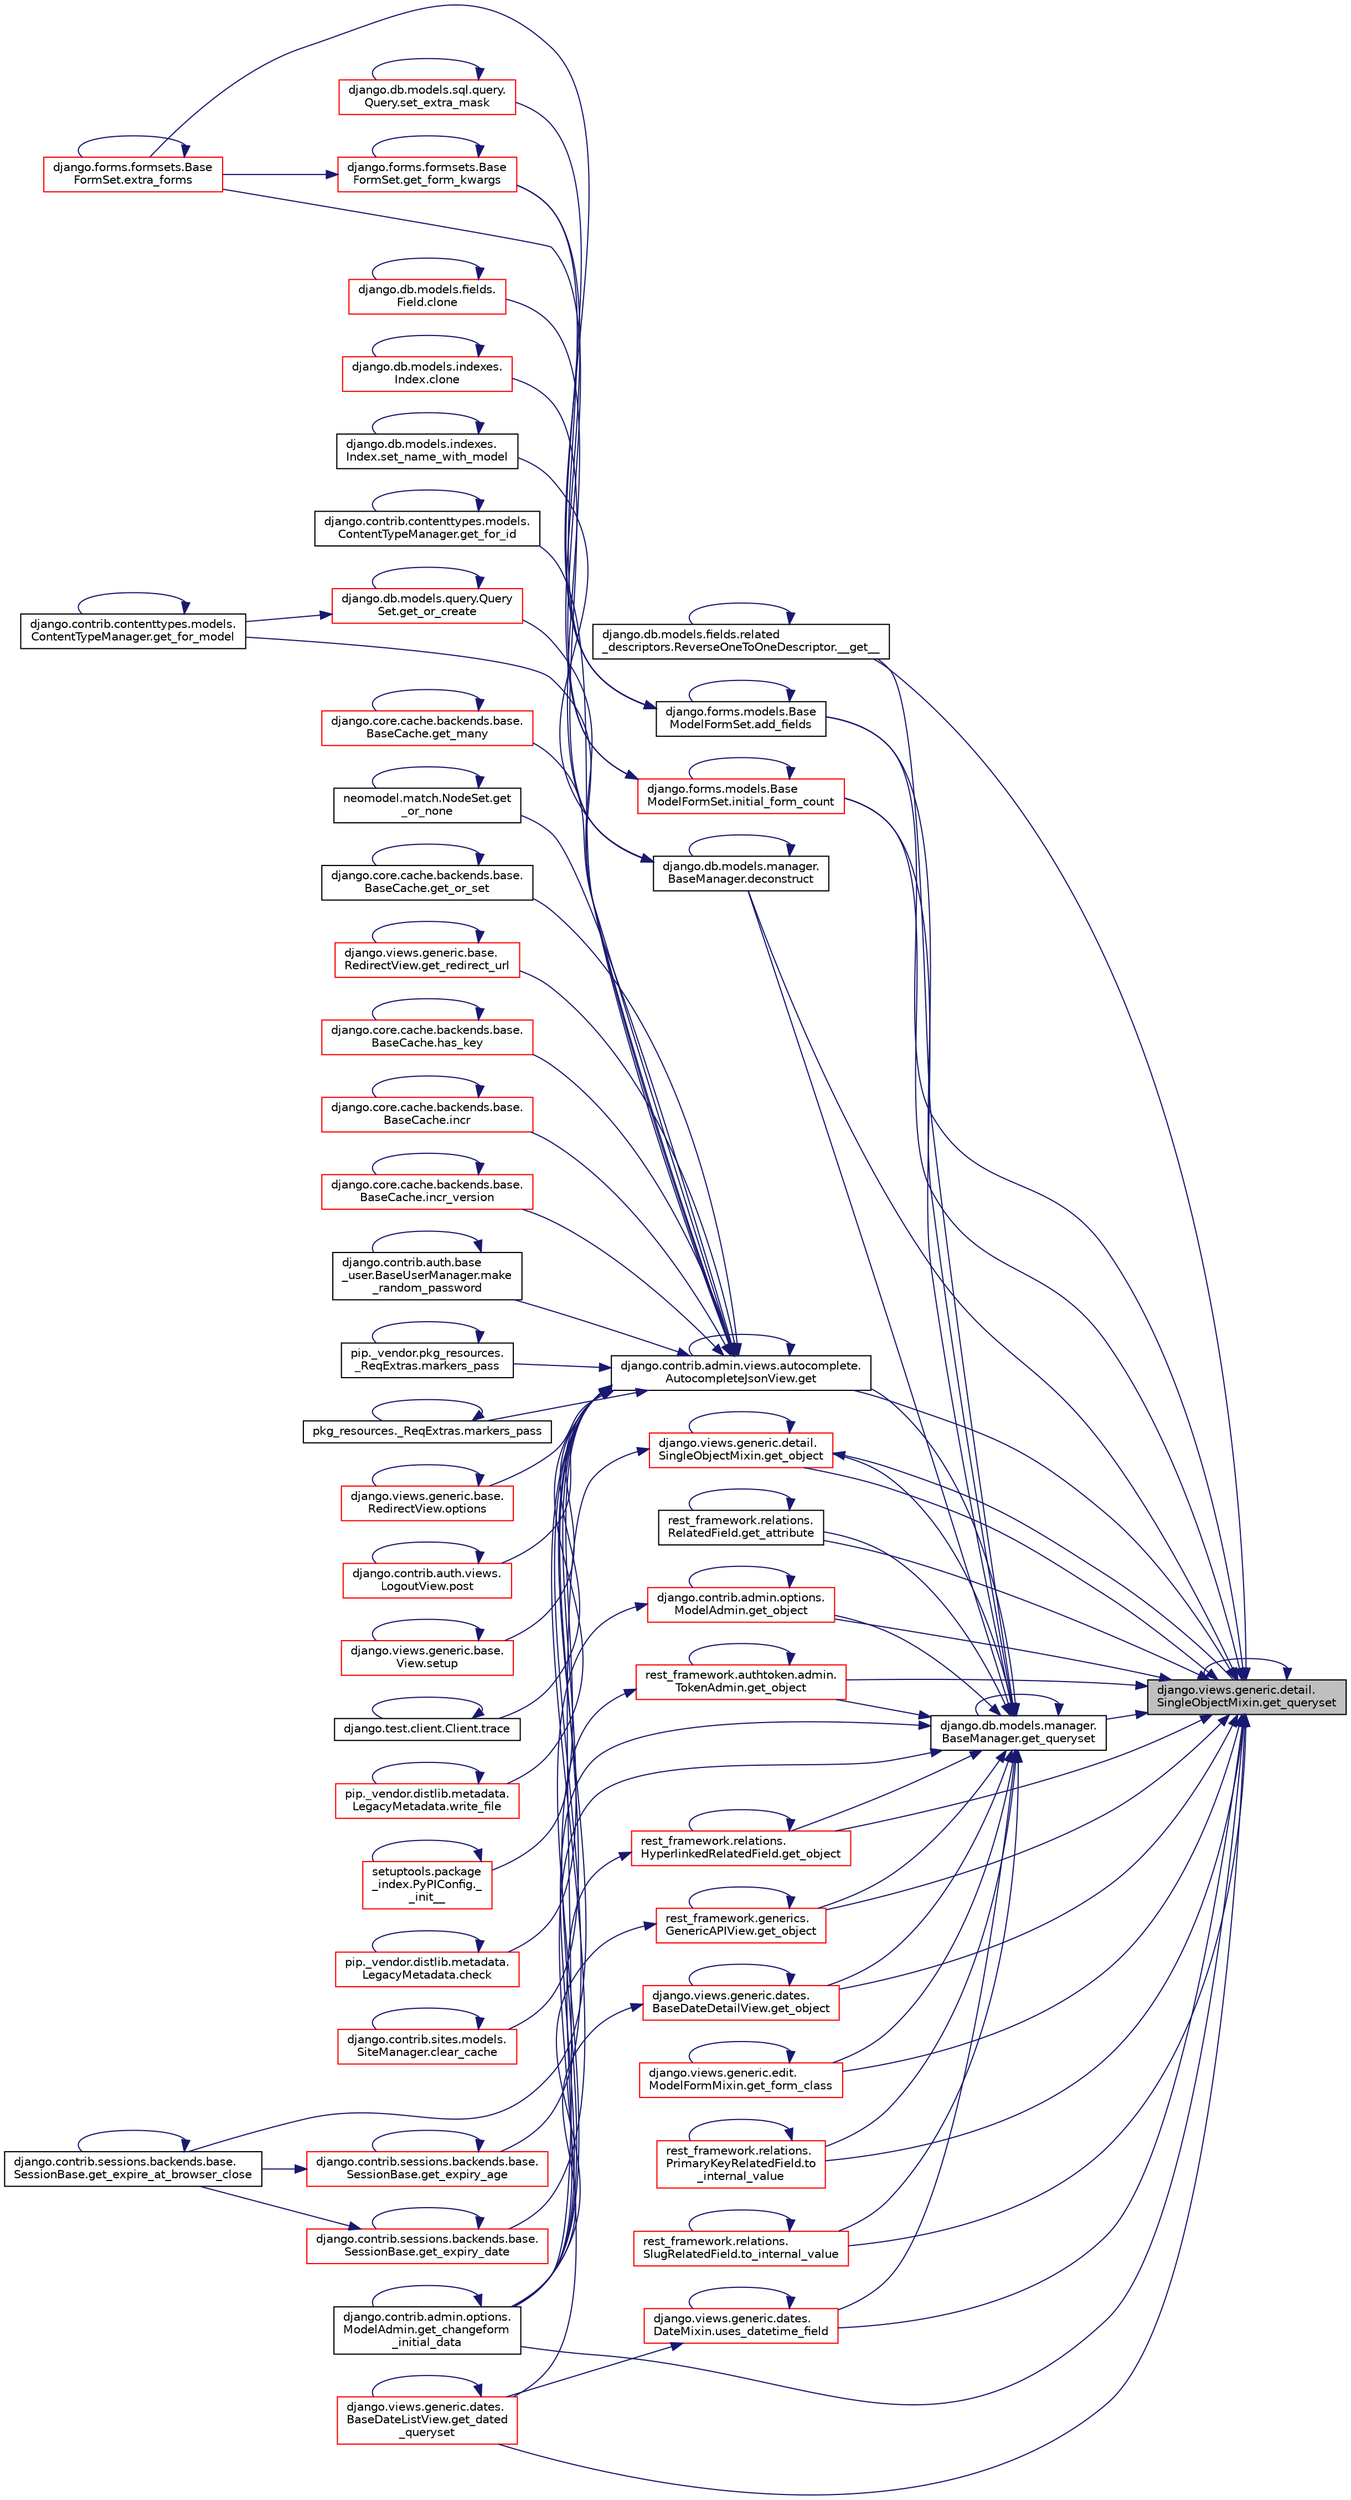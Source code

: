 digraph "django.views.generic.detail.SingleObjectMixin.get_queryset"
{
 // LATEX_PDF_SIZE
  edge [fontname="Helvetica",fontsize="10",labelfontname="Helvetica",labelfontsize="10"];
  node [fontname="Helvetica",fontsize="10",shape=record];
  rankdir="RL";
  Node1 [label="django.views.generic.detail.\lSingleObjectMixin.get_queryset",height=0.2,width=0.4,color="black", fillcolor="grey75", style="filled", fontcolor="black",tooltip=" "];
  Node1 -> Node2 [dir="back",color="midnightblue",fontsize="10",style="solid",fontname="Helvetica"];
  Node2 [label="django.db.models.fields.related\l_descriptors.ReverseOneToOneDescriptor.__get__",height=0.2,width=0.4,color="black", fillcolor="white", style="filled",URL="$da/d7c/classdjango_1_1db_1_1models_1_1fields_1_1related__descriptors_1_1_reverse_one_to_one_descriptor.html#a8a2af43b925a416a4c17dae462134905",tooltip=" "];
  Node2 -> Node2 [dir="back",color="midnightblue",fontsize="10",style="solid",fontname="Helvetica"];
  Node1 -> Node3 [dir="back",color="midnightblue",fontsize="10",style="solid",fontname="Helvetica"];
  Node3 [label="django.forms.models.Base\lModelFormSet.add_fields",height=0.2,width=0.4,color="black", fillcolor="white", style="filled",URL="$d5/d31/classdjango_1_1forms_1_1models_1_1_base_model_form_set.html#a7ba87ca8389c133b3c62c02ec6183b2c",tooltip=" "];
  Node3 -> Node3 [dir="back",color="midnightblue",fontsize="10",style="solid",fontname="Helvetica"];
  Node3 -> Node4 [dir="back",color="midnightblue",fontsize="10",style="solid",fontname="Helvetica"];
  Node4 [label="django.forms.formsets.Base\lFormSet.extra_forms",height=0.2,width=0.4,color="red", fillcolor="white", style="filled",URL="$d5/d7f/classdjango_1_1forms_1_1formsets_1_1_base_form_set.html#a9487b6c0ea825975b119b5a0e989d0a3",tooltip=" "];
  Node4 -> Node4 [dir="back",color="midnightblue",fontsize="10",style="solid",fontname="Helvetica"];
  Node3 -> Node433 [dir="back",color="midnightblue",fontsize="10",style="solid",fontname="Helvetica"];
  Node433 [label="django.forms.formsets.Base\lFormSet.get_form_kwargs",height=0.2,width=0.4,color="red", fillcolor="white", style="filled",URL="$d5/d7f/classdjango_1_1forms_1_1formsets_1_1_base_form_set.html#a88de5b295c9504269cae259b3bcefc93",tooltip=" "];
  Node433 -> Node4 [dir="back",color="midnightblue",fontsize="10",style="solid",fontname="Helvetica"];
  Node433 -> Node433 [dir="back",color="midnightblue",fontsize="10",style="solid",fontname="Helvetica"];
  Node3 -> Node434 [dir="back",color="midnightblue",fontsize="10",style="solid",fontname="Helvetica"];
  Node434 [label="django.db.models.sql.query.\lQuery.set_extra_mask",height=0.2,width=0.4,color="red", fillcolor="white", style="filled",URL="$d6/d30/classdjango_1_1db_1_1models_1_1sql_1_1query_1_1_query.html#a879119a7e742acde6e677c19e4d1bf37",tooltip=" "];
  Node434 -> Node434 [dir="back",color="midnightblue",fontsize="10",style="solid",fontname="Helvetica"];
  Node1 -> Node420 [dir="back",color="midnightblue",fontsize="10",style="solid",fontname="Helvetica"];
  Node420 [label="django.db.models.manager.\lBaseManager.deconstruct",height=0.2,width=0.4,color="black", fillcolor="white", style="filled",URL="$d1/d1c/classdjango_1_1db_1_1models_1_1manager_1_1_base_manager.html#a2b25db58a8fa22f7d633f60e83bca00e",tooltip=" "];
  Node420 -> Node326 [dir="back",color="midnightblue",fontsize="10",style="solid",fontname="Helvetica"];
  Node326 [label="django.db.models.fields.\lField.clone",height=0.2,width=0.4,color="red", fillcolor="white", style="filled",URL="$db/d75/classdjango_1_1db_1_1models_1_1fields_1_1_field.html#ae8df23501cdf746b169871b4c3b8fd68",tooltip=" "];
  Node326 -> Node326 [dir="back",color="midnightblue",fontsize="10",style="solid",fontname="Helvetica"];
  Node420 -> Node328 [dir="back",color="midnightblue",fontsize="10",style="solid",fontname="Helvetica"];
  Node328 [label="django.db.models.indexes.\lIndex.clone",height=0.2,width=0.4,color="red", fillcolor="white", style="filled",URL="$d9/de5/classdjango_1_1db_1_1models_1_1indexes_1_1_index.html#a4a72c5cec1fcccfa88858c5605fb6a3d",tooltip=" "];
  Node328 -> Node328 [dir="back",color="midnightblue",fontsize="10",style="solid",fontname="Helvetica"];
  Node420 -> Node420 [dir="back",color="midnightblue",fontsize="10",style="solid",fontname="Helvetica"];
  Node420 -> Node70 [dir="back",color="midnightblue",fontsize="10",style="solid",fontname="Helvetica"];
  Node70 [label="django.db.models.indexes.\lIndex.set_name_with_model",height=0.2,width=0.4,color="black", fillcolor="white", style="filled",URL="$d9/de5/classdjango_1_1db_1_1models_1_1indexes_1_1_index.html#ad8bab6d1f54debbb6b41a1f78fede196",tooltip=" "];
  Node70 -> Node70 [dir="back",color="midnightblue",fontsize="10",style="solid",fontname="Helvetica"];
  Node1 -> Node215 [dir="back",color="midnightblue",fontsize="10",style="solid",fontname="Helvetica"];
  Node215 [label="django.contrib.admin.views.autocomplete.\lAutocompleteJsonView.get",height=0.2,width=0.4,color="black", fillcolor="white", style="filled",URL="$d5/d24/classdjango_1_1contrib_1_1admin_1_1views_1_1autocomplete_1_1_autocomplete_json_view.html#a332059b5057dd0960d3198ebece79667",tooltip=" "];
  Node215 -> Node216 [dir="back",color="midnightblue",fontsize="10",style="solid",fontname="Helvetica"];
  Node216 [label="setuptools.package\l_index.PyPIConfig._\l_init__",height=0.2,width=0.4,color="red", fillcolor="white", style="filled",URL="$d3/d47/classsetuptools_1_1package__index_1_1_py_p_i_config.html#a32593240a32dc851f55b82f1abebbc86",tooltip=" "];
  Node216 -> Node216 [dir="back",color="midnightblue",fontsize="10",style="solid",fontname="Helvetica"];
  Node215 -> Node217 [dir="back",color="midnightblue",fontsize="10",style="solid",fontname="Helvetica"];
  Node217 [label="pip._vendor.distlib.metadata.\lLegacyMetadata.check",height=0.2,width=0.4,color="red", fillcolor="white", style="filled",URL="$d3/dc5/classpip_1_1__vendor_1_1distlib_1_1metadata_1_1_legacy_metadata.html#a28132a5947764193c9e166d3fe8281c9",tooltip=" "];
  Node217 -> Node217 [dir="back",color="midnightblue",fontsize="10",style="solid",fontname="Helvetica"];
  Node215 -> Node221 [dir="back",color="midnightblue",fontsize="10",style="solid",fontname="Helvetica"];
  Node221 [label="django.contrib.sites.models.\lSiteManager.clear_cache",height=0.2,width=0.4,color="red", fillcolor="white", style="filled",URL="$d9/d9e/classdjango_1_1contrib_1_1sites_1_1models_1_1_site_manager.html#add1b963e98668e941563915da7a3c99f",tooltip=" "];
  Node221 -> Node221 [dir="back",color="midnightblue",fontsize="10",style="solid",fontname="Helvetica"];
  Node215 -> Node215 [dir="back",color="midnightblue",fontsize="10",style="solid",fontname="Helvetica"];
  Node215 -> Node301 [dir="back",color="midnightblue",fontsize="10",style="solid",fontname="Helvetica"];
  Node301 [label="django.contrib.sessions.backends.base.\lSessionBase.get_expire_at_browser_close",height=0.2,width=0.4,color="black", fillcolor="white", style="filled",URL="$d1/d6e/classdjango_1_1contrib_1_1sessions_1_1backends_1_1base_1_1_session_base.html#a53cce514e32abb9c710682373753d834",tooltip=" "];
  Node301 -> Node301 [dir="back",color="midnightblue",fontsize="10",style="solid",fontname="Helvetica"];
  Node215 -> Node302 [dir="back",color="midnightblue",fontsize="10",style="solid",fontname="Helvetica"];
  Node302 [label="django.contrib.sessions.backends.base.\lSessionBase.get_expiry_age",height=0.2,width=0.4,color="red", fillcolor="white", style="filled",URL="$d1/d6e/classdjango_1_1contrib_1_1sessions_1_1backends_1_1base_1_1_session_base.html#a95ec4d724ae34aa019240c8463d73f54",tooltip=" "];
  Node302 -> Node301 [dir="back",color="midnightblue",fontsize="10",style="solid",fontname="Helvetica"];
  Node302 -> Node302 [dir="back",color="midnightblue",fontsize="10",style="solid",fontname="Helvetica"];
  Node215 -> Node303 [dir="back",color="midnightblue",fontsize="10",style="solid",fontname="Helvetica"];
  Node303 [label="django.contrib.sessions.backends.base.\lSessionBase.get_expiry_date",height=0.2,width=0.4,color="red", fillcolor="white", style="filled",URL="$d1/d6e/classdjango_1_1contrib_1_1sessions_1_1backends_1_1base_1_1_session_base.html#ad8a87e303d015be27940f941d02ab850",tooltip=" "];
  Node303 -> Node301 [dir="back",color="midnightblue",fontsize="10",style="solid",fontname="Helvetica"];
  Node303 -> Node303 [dir="back",color="midnightblue",fontsize="10",style="solid",fontname="Helvetica"];
  Node215 -> Node305 [dir="back",color="midnightblue",fontsize="10",style="solid",fontname="Helvetica"];
  Node305 [label="django.contrib.contenttypes.models.\lContentTypeManager.get_for_id",height=0.2,width=0.4,color="black", fillcolor="white", style="filled",URL="$d0/dbc/classdjango_1_1contrib_1_1contenttypes_1_1models_1_1_content_type_manager.html#a77e45a678787e583675e13f9a4d05b31",tooltip=" "];
  Node305 -> Node305 [dir="back",color="midnightblue",fontsize="10",style="solid",fontname="Helvetica"];
  Node215 -> Node171 [dir="back",color="midnightblue",fontsize="10",style="solid",fontname="Helvetica"];
  Node171 [label="django.contrib.contenttypes.models.\lContentTypeManager.get_for_model",height=0.2,width=0.4,color="black", fillcolor="white", style="filled",URL="$d0/dbc/classdjango_1_1contrib_1_1contenttypes_1_1models_1_1_content_type_manager.html#a31597c87e55555c8ea39c68d3507ab88",tooltip=" "];
  Node171 -> Node171 [dir="back",color="midnightblue",fontsize="10",style="solid",fontname="Helvetica"];
  Node215 -> Node306 [dir="back",color="midnightblue",fontsize="10",style="solid",fontname="Helvetica"];
  Node306 [label="django.core.cache.backends.base.\lBaseCache.get_many",height=0.2,width=0.4,color="red", fillcolor="white", style="filled",URL="$d0/d87/classdjango_1_1core_1_1cache_1_1backends_1_1base_1_1_base_cache.html#a0e332cc4d03beebd8cacc10376423a72",tooltip=" "];
  Node306 -> Node306 [dir="back",color="midnightblue",fontsize="10",style="solid",fontname="Helvetica"];
  Node215 -> Node170 [dir="back",color="midnightblue",fontsize="10",style="solid",fontname="Helvetica"];
  Node170 [label="django.db.models.query.Query\lSet.get_or_create",height=0.2,width=0.4,color="red", fillcolor="white", style="filled",URL="$dd/d94/classdjango_1_1db_1_1models_1_1query_1_1_query_set.html#a23c2bb1d92b9ee67ce72ac2bb34cfef2",tooltip=" "];
  Node170 -> Node171 [dir="back",color="midnightblue",fontsize="10",style="solid",fontname="Helvetica"];
  Node170 -> Node170 [dir="back",color="midnightblue",fontsize="10",style="solid",fontname="Helvetica"];
  Node215 -> Node308 [dir="back",color="midnightblue",fontsize="10",style="solid",fontname="Helvetica"];
  Node308 [label="neomodel.match.NodeSet.get\l_or_none",height=0.2,width=0.4,color="black", fillcolor="white", style="filled",URL="$d8/de5/classneomodel_1_1match_1_1_node_set.html#acdc7f93ca0afcae84edb855e302b1091",tooltip=" "];
  Node308 -> Node308 [dir="back",color="midnightblue",fontsize="10",style="solid",fontname="Helvetica"];
  Node215 -> Node81 [dir="back",color="midnightblue",fontsize="10",style="solid",fontname="Helvetica"];
  Node81 [label="django.core.cache.backends.base.\lBaseCache.get_or_set",height=0.2,width=0.4,color="black", fillcolor="white", style="filled",URL="$d0/d87/classdjango_1_1core_1_1cache_1_1backends_1_1base_1_1_base_cache.html#ab8fb6d32aa82d027f181414df0f562b3",tooltip=" "];
  Node81 -> Node81 [dir="back",color="midnightblue",fontsize="10",style="solid",fontname="Helvetica"];
  Node215 -> Node309 [dir="back",color="midnightblue",fontsize="10",style="solid",fontname="Helvetica"];
  Node309 [label="django.views.generic.base.\lRedirectView.get_redirect_url",height=0.2,width=0.4,color="red", fillcolor="white", style="filled",URL="$dd/dec/classdjango_1_1views_1_1generic_1_1base_1_1_redirect_view.html#a85ffe8d60d5ef6e330995fdaf6330929",tooltip=" "];
  Node309 -> Node309 [dir="back",color="midnightblue",fontsize="10",style="solid",fontname="Helvetica"];
  Node215 -> Node314 [dir="back",color="midnightblue",fontsize="10",style="solid",fontname="Helvetica"];
  Node314 [label="django.core.cache.backends.base.\lBaseCache.has_key",height=0.2,width=0.4,color="red", fillcolor="white", style="filled",URL="$d0/d87/classdjango_1_1core_1_1cache_1_1backends_1_1base_1_1_base_cache.html#a2b96ade0a2a3859f2cbadc0cb6fd1aeb",tooltip=" "];
  Node314 -> Node314 [dir="back",color="midnightblue",fontsize="10",style="solid",fontname="Helvetica"];
  Node215 -> Node315 [dir="back",color="midnightblue",fontsize="10",style="solid",fontname="Helvetica"];
  Node315 [label="django.core.cache.backends.base.\lBaseCache.incr",height=0.2,width=0.4,color="red", fillcolor="white", style="filled",URL="$d0/d87/classdjango_1_1core_1_1cache_1_1backends_1_1base_1_1_base_cache.html#a4d4a4265fe3c3556c3531ed902380595",tooltip=" "];
  Node315 -> Node315 [dir="back",color="midnightblue",fontsize="10",style="solid",fontname="Helvetica"];
  Node215 -> Node317 [dir="back",color="midnightblue",fontsize="10",style="solid",fontname="Helvetica"];
  Node317 [label="django.core.cache.backends.base.\lBaseCache.incr_version",height=0.2,width=0.4,color="red", fillcolor="white", style="filled",URL="$d0/d87/classdjango_1_1core_1_1cache_1_1backends_1_1base_1_1_base_cache.html#a7a826f8907f55918ab540fa8026aa927",tooltip=" "];
  Node317 -> Node317 [dir="back",color="midnightblue",fontsize="10",style="solid",fontname="Helvetica"];
  Node215 -> Node319 [dir="back",color="midnightblue",fontsize="10",style="solid",fontname="Helvetica"];
  Node319 [label="django.contrib.auth.base\l_user.BaseUserManager.make\l_random_password",height=0.2,width=0.4,color="black", fillcolor="white", style="filled",URL="$df/d26/classdjango_1_1contrib_1_1auth_1_1base__user_1_1_base_user_manager.html#afc9a6db1973fae4566941386188c02a0",tooltip=" "];
  Node319 -> Node319 [dir="back",color="midnightblue",fontsize="10",style="solid",fontname="Helvetica"];
  Node215 -> Node320 [dir="back",color="midnightblue",fontsize="10",style="solid",fontname="Helvetica"];
  Node320 [label="pip._vendor.pkg_resources.\l_ReqExtras.markers_pass",height=0.2,width=0.4,color="black", fillcolor="white", style="filled",URL="$d9/dd5/classpip_1_1__vendor_1_1pkg__resources_1_1___req_extras.html#a1b0256ec9bc9da2aac912b35898fda5f",tooltip=" "];
  Node320 -> Node320 [dir="back",color="midnightblue",fontsize="10",style="solid",fontname="Helvetica"];
  Node215 -> Node321 [dir="back",color="midnightblue",fontsize="10",style="solid",fontname="Helvetica"];
  Node321 [label="pkg_resources._ReqExtras.markers_pass",height=0.2,width=0.4,color="black", fillcolor="white", style="filled",URL="$d9/d9f/classpkg__resources_1_1___req_extras.html#a435242531f1af2132de48679c5edf3c7",tooltip=" "];
  Node321 -> Node321 [dir="back",color="midnightblue",fontsize="10",style="solid",fontname="Helvetica"];
  Node215 -> Node322 [dir="back",color="midnightblue",fontsize="10",style="solid",fontname="Helvetica"];
  Node322 [label="django.views.generic.base.\lRedirectView.options",height=0.2,width=0.4,color="red", fillcolor="white", style="filled",URL="$dd/dec/classdjango_1_1views_1_1generic_1_1base_1_1_redirect_view.html#a3d98c40d0ae00664fd5789503f4554a3",tooltip=" "];
  Node322 -> Node322 [dir="back",color="midnightblue",fontsize="10",style="solid",fontname="Helvetica"];
  Node215 -> Node341 [dir="back",color="midnightblue",fontsize="10",style="solid",fontname="Helvetica"];
  Node341 [label="django.contrib.auth.views.\lLogoutView.post",height=0.2,width=0.4,color="red", fillcolor="white", style="filled",URL="$d5/d9b/classdjango_1_1contrib_1_1auth_1_1views_1_1_logout_view.html#a9da96b3ccbed8b74a4e94d958029ac35",tooltip=" "];
  Node341 -> Node341 [dir="back",color="midnightblue",fontsize="10",style="solid",fontname="Helvetica"];
  Node215 -> Node342 [dir="back",color="midnightblue",fontsize="10",style="solid",fontname="Helvetica"];
  Node342 [label="django.views.generic.base.\lView.setup",height=0.2,width=0.4,color="red", fillcolor="white", style="filled",URL="$d0/ddc/classdjango_1_1views_1_1generic_1_1base_1_1_view.html#ade0979d381c13961351443c4dbc40975",tooltip=" "];
  Node342 -> Node342 [dir="back",color="midnightblue",fontsize="10",style="solid",fontname="Helvetica"];
  Node215 -> Node344 [dir="back",color="midnightblue",fontsize="10",style="solid",fontname="Helvetica"];
  Node344 [label="django.test.client.Client.trace",height=0.2,width=0.4,color="black", fillcolor="white", style="filled",URL="$d2/d2e/classdjango_1_1test_1_1client_1_1_client.html#a29d49ac4b15a62fcca77fa29cc7bf1ac",tooltip=" "];
  Node344 -> Node344 [dir="back",color="midnightblue",fontsize="10",style="solid",fontname="Helvetica"];
  Node215 -> Node345 [dir="back",color="midnightblue",fontsize="10",style="solid",fontname="Helvetica"];
  Node345 [label="pip._vendor.distlib.metadata.\lLegacyMetadata.write_file",height=0.2,width=0.4,color="red", fillcolor="white", style="filled",URL="$d3/dc5/classpip_1_1__vendor_1_1distlib_1_1metadata_1_1_legacy_metadata.html#aa033975ed8087aaf281be90f828a4faa",tooltip=" "];
  Node345 -> Node345 [dir="back",color="midnightblue",fontsize="10",style="solid",fontname="Helvetica"];
  Node1 -> Node379 [dir="back",color="midnightblue",fontsize="10",style="solid",fontname="Helvetica"];
  Node379 [label="rest_framework.relations.\lRelatedField.get_attribute",height=0.2,width=0.4,color="black", fillcolor="white", style="filled",URL="$d4/d5c/classrest__framework_1_1relations_1_1_related_field.html#a7b4c46981d21c341076b09dbaaff3e01",tooltip=" "];
  Node379 -> Node379 [dir="back",color="midnightblue",fontsize="10",style="solid",fontname="Helvetica"];
  Node1 -> Node370 [dir="back",color="midnightblue",fontsize="10",style="solid",fontname="Helvetica"];
  Node370 [label="django.contrib.admin.options.\lModelAdmin.get_changeform\l_initial_data",height=0.2,width=0.4,color="black", fillcolor="white", style="filled",URL="$d5/d05/classdjango_1_1contrib_1_1admin_1_1options_1_1_model_admin.html#a0a240a707ea381d1b8ec1579f8955fb7",tooltip=" "];
  Node370 -> Node370 [dir="back",color="midnightblue",fontsize="10",style="solid",fontname="Helvetica"];
  Node1 -> Node421 [dir="back",color="midnightblue",fontsize="10",style="solid",fontname="Helvetica"];
  Node421 [label="django.views.generic.dates.\lBaseDateListView.get_dated\l_queryset",height=0.2,width=0.4,color="red", fillcolor="white", style="filled",URL="$d7/d86/classdjango_1_1views_1_1generic_1_1dates_1_1_base_date_list_view.html#a11011211abf322ea977b859dd7d472cb",tooltip=" "];
  Node421 -> Node421 [dir="back",color="midnightblue",fontsize="10",style="solid",fontname="Helvetica"];
  Node1 -> Node425 [dir="back",color="midnightblue",fontsize="10",style="solid",fontname="Helvetica"];
  Node425 [label="django.views.generic.edit.\lModelFormMixin.get_form_class",height=0.2,width=0.4,color="red", fillcolor="white", style="filled",URL="$d9/de4/classdjango_1_1views_1_1generic_1_1edit_1_1_model_form_mixin.html#ab5f7deaff78cbca18e8d853aa6500f68",tooltip=" "];
  Node425 -> Node425 [dir="back",color="midnightblue",fontsize="10",style="solid",fontname="Helvetica"];
  Node1 -> Node367 [dir="back",color="midnightblue",fontsize="10",style="solid",fontname="Helvetica"];
  Node367 [label="rest_framework.generics.\lGenericAPIView.get_object",height=0.2,width=0.4,color="red", fillcolor="white", style="filled",URL="$d9/d8f/classrest__framework_1_1generics_1_1_generic_a_p_i_view.html#af19daba665c7e3f1329658f71f0dbc1c",tooltip=" "];
  Node367 -> Node370 [dir="back",color="midnightblue",fontsize="10",style="solid",fontname="Helvetica"];
  Node367 -> Node367 [dir="back",color="midnightblue",fontsize="10",style="solid",fontname="Helvetica"];
  Node1 -> Node399 [dir="back",color="midnightblue",fontsize="10",style="solid",fontname="Helvetica"];
  Node399 [label="django.views.generic.dates.\lBaseDateDetailView.get_object",height=0.2,width=0.4,color="red", fillcolor="white", style="filled",URL="$d7/da7/classdjango_1_1views_1_1generic_1_1dates_1_1_base_date_detail_view.html#a32d05a2df829a53a3423b48d22d56845",tooltip=" "];
  Node399 -> Node370 [dir="back",color="midnightblue",fontsize="10",style="solid",fontname="Helvetica"];
  Node399 -> Node399 [dir="back",color="midnightblue",fontsize="10",style="solid",fontname="Helvetica"];
  Node1 -> Node426 [dir="back",color="midnightblue",fontsize="10",style="solid",fontname="Helvetica"];
  Node426 [label="django.views.generic.detail.\lSingleObjectMixin.get_object",height=0.2,width=0.4,color="red", fillcolor="white", style="filled",URL="$d2/d8d/classdjango_1_1views_1_1generic_1_1detail_1_1_single_object_mixin.html#a2dd2bbde8d843929b3af3056125586d7",tooltip=" "];
  Node426 -> Node370 [dir="back",color="midnightblue",fontsize="10",style="solid",fontname="Helvetica"];
  Node426 -> Node426 [dir="back",color="midnightblue",fontsize="10",style="solid",fontname="Helvetica"];
  Node426 -> Node1 [dir="back",color="midnightblue",fontsize="10",style="solid",fontname="Helvetica"];
  Node1 -> Node427 [dir="back",color="midnightblue",fontsize="10",style="solid",fontname="Helvetica"];
  Node427 [label="django.contrib.admin.options.\lModelAdmin.get_object",height=0.2,width=0.4,color="red", fillcolor="white", style="filled",URL="$d5/d05/classdjango_1_1contrib_1_1admin_1_1options_1_1_model_admin.html#a9d8fe5dc46588f2e6a68135c73c1487f",tooltip=" "];
  Node427 -> Node370 [dir="back",color="midnightblue",fontsize="10",style="solid",fontname="Helvetica"];
  Node427 -> Node427 [dir="back",color="midnightblue",fontsize="10",style="solid",fontname="Helvetica"];
  Node1 -> Node428 [dir="back",color="midnightblue",fontsize="10",style="solid",fontname="Helvetica"];
  Node428 [label="rest_framework.authtoken.admin.\lTokenAdmin.get_object",height=0.2,width=0.4,color="red", fillcolor="white", style="filled",URL="$dd/d7c/classrest__framework_1_1authtoken_1_1admin_1_1_token_admin.html#a3a99dfedc9482558b2c209121e23128c",tooltip=" "];
  Node428 -> Node370 [dir="back",color="midnightblue",fontsize="10",style="solid",fontname="Helvetica"];
  Node428 -> Node428 [dir="back",color="midnightblue",fontsize="10",style="solid",fontname="Helvetica"];
  Node1 -> Node429 [dir="back",color="midnightblue",fontsize="10",style="solid",fontname="Helvetica"];
  Node429 [label="rest_framework.relations.\lHyperlinkedRelatedField.get_object",height=0.2,width=0.4,color="red", fillcolor="white", style="filled",URL="$d1/d10/classrest__framework_1_1relations_1_1_hyperlinked_related_field.html#ae5ffa1405c21fd97e837193405ec0cd7",tooltip=" "];
  Node429 -> Node370 [dir="back",color="midnightblue",fontsize="10",style="solid",fontname="Helvetica"];
  Node429 -> Node429 [dir="back",color="midnightblue",fontsize="10",style="solid",fontname="Helvetica"];
  Node1 -> Node430 [dir="back",color="midnightblue",fontsize="10",style="solid",fontname="Helvetica"];
  Node430 [label="django.db.models.manager.\lBaseManager.get_queryset",height=0.2,width=0.4,color="black", fillcolor="white", style="filled",URL="$d1/d1c/classdjango_1_1db_1_1models_1_1manager_1_1_base_manager.html#af0391e929a911c2647412e6e030c28e8",tooltip="PROXIES TO QUERYSET #."];
  Node430 -> Node2 [dir="back",color="midnightblue",fontsize="10",style="solid",fontname="Helvetica"];
  Node430 -> Node3 [dir="back",color="midnightblue",fontsize="10",style="solid",fontname="Helvetica"];
  Node430 -> Node420 [dir="back",color="midnightblue",fontsize="10",style="solid",fontname="Helvetica"];
  Node430 -> Node215 [dir="back",color="midnightblue",fontsize="10",style="solid",fontname="Helvetica"];
  Node430 -> Node379 [dir="back",color="midnightblue",fontsize="10",style="solid",fontname="Helvetica"];
  Node430 -> Node370 [dir="back",color="midnightblue",fontsize="10",style="solid",fontname="Helvetica"];
  Node430 -> Node421 [dir="back",color="midnightblue",fontsize="10",style="solid",fontname="Helvetica"];
  Node430 -> Node425 [dir="back",color="midnightblue",fontsize="10",style="solid",fontname="Helvetica"];
  Node430 -> Node367 [dir="back",color="midnightblue",fontsize="10",style="solid",fontname="Helvetica"];
  Node430 -> Node399 [dir="back",color="midnightblue",fontsize="10",style="solid",fontname="Helvetica"];
  Node430 -> Node426 [dir="back",color="midnightblue",fontsize="10",style="solid",fontname="Helvetica"];
  Node430 -> Node427 [dir="back",color="midnightblue",fontsize="10",style="solid",fontname="Helvetica"];
  Node430 -> Node428 [dir="back",color="midnightblue",fontsize="10",style="solid",fontname="Helvetica"];
  Node430 -> Node429 [dir="back",color="midnightblue",fontsize="10",style="solid",fontname="Helvetica"];
  Node430 -> Node430 [dir="back",color="midnightblue",fontsize="10",style="solid",fontname="Helvetica"];
  Node430 -> Node431 [dir="back",color="midnightblue",fontsize="10",style="solid",fontname="Helvetica"];
  Node431 [label="django.forms.models.Base\lModelFormSet.initial_form_count",height=0.2,width=0.4,color="red", fillcolor="white", style="filled",URL="$d5/d31/classdjango_1_1forms_1_1models_1_1_base_model_form_set.html#a6a15e7dc230a83274059086c7297b540",tooltip=" "];
  Node431 -> Node4 [dir="back",color="midnightblue",fontsize="10",style="solid",fontname="Helvetica"];
  Node431 -> Node433 [dir="back",color="midnightblue",fontsize="10",style="solid",fontname="Helvetica"];
  Node431 -> Node431 [dir="back",color="midnightblue",fontsize="10",style="solid",fontname="Helvetica"];
  Node430 -> Node443 [dir="back",color="midnightblue",fontsize="10",style="solid",fontname="Helvetica"];
  Node443 [label="rest_framework.relations.\lPrimaryKeyRelatedField.to\l_internal_value",height=0.2,width=0.4,color="red", fillcolor="white", style="filled",URL="$d8/dde/classrest__framework_1_1relations_1_1_primary_key_related_field.html#af23f8a4743db9f71cf80a22212438c06",tooltip=" "];
  Node443 -> Node443 [dir="back",color="midnightblue",fontsize="10",style="solid",fontname="Helvetica"];
  Node430 -> Node444 [dir="back",color="midnightblue",fontsize="10",style="solid",fontname="Helvetica"];
  Node444 [label="rest_framework.relations.\lSlugRelatedField.to_internal_value",height=0.2,width=0.4,color="red", fillcolor="white", style="filled",URL="$d6/dbf/classrest__framework_1_1relations_1_1_slug_related_field.html#a004d7d6f585d9b4fb8a89780e7782ddd",tooltip=" "];
  Node444 -> Node444 [dir="back",color="midnightblue",fontsize="10",style="solid",fontname="Helvetica"];
  Node430 -> Node445 [dir="back",color="midnightblue",fontsize="10",style="solid",fontname="Helvetica"];
  Node445 [label="django.views.generic.dates.\lDateMixin.uses_datetime_field",height=0.2,width=0.4,color="red", fillcolor="white", style="filled",URL="$d7/d82/classdjango_1_1views_1_1generic_1_1dates_1_1_date_mixin.html#a40a6fda70e20d308d65fa855e7f819df",tooltip=" "];
  Node445 -> Node421 [dir="back",color="midnightblue",fontsize="10",style="solid",fontname="Helvetica"];
  Node445 -> Node445 [dir="back",color="midnightblue",fontsize="10",style="solid",fontname="Helvetica"];
  Node1 -> Node1 [dir="back",color="midnightblue",fontsize="10",style="solid",fontname="Helvetica"];
  Node1 -> Node431 [dir="back",color="midnightblue",fontsize="10",style="solid",fontname="Helvetica"];
  Node1 -> Node443 [dir="back",color="midnightblue",fontsize="10",style="solid",fontname="Helvetica"];
  Node1 -> Node444 [dir="back",color="midnightblue",fontsize="10",style="solid",fontname="Helvetica"];
  Node1 -> Node445 [dir="back",color="midnightblue",fontsize="10",style="solid",fontname="Helvetica"];
}
